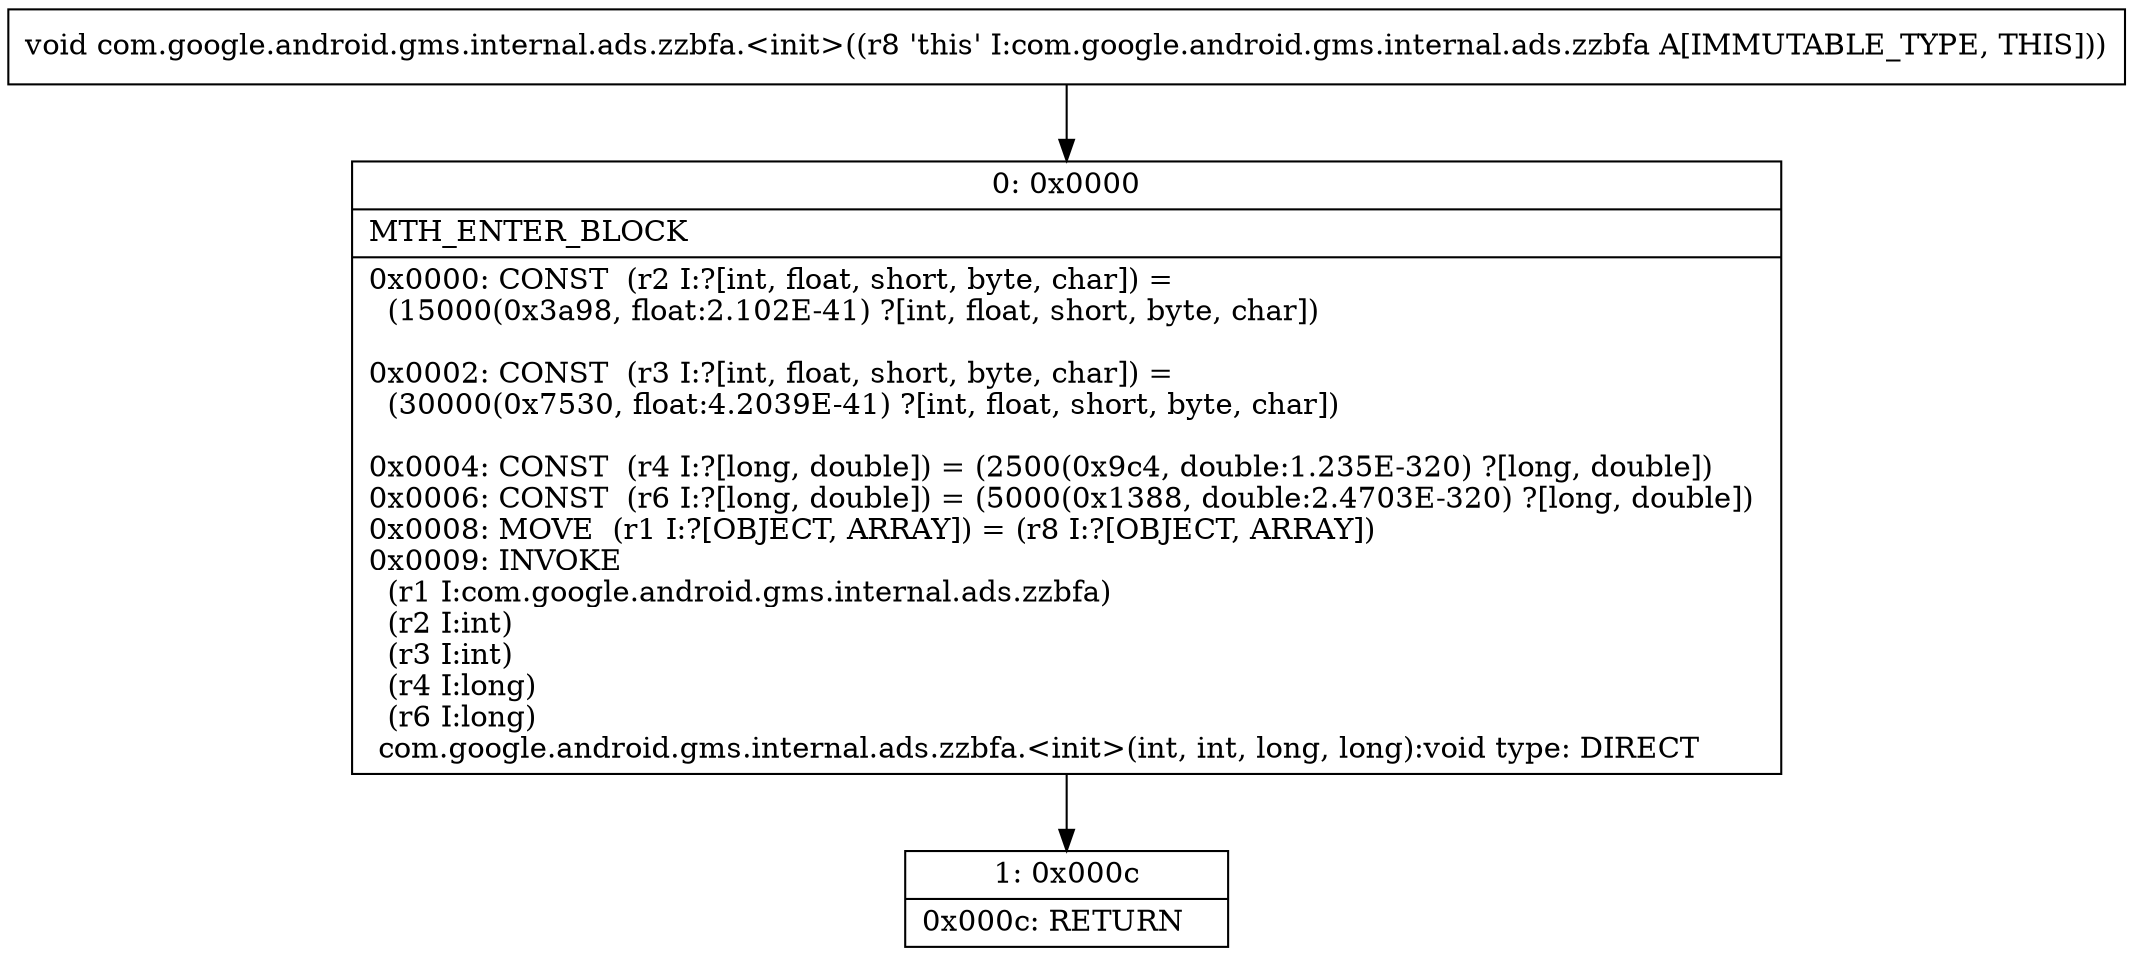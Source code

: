 digraph "CFG forcom.google.android.gms.internal.ads.zzbfa.\<init\>()V" {
Node_0 [shape=record,label="{0\:\ 0x0000|MTH_ENTER_BLOCK\l|0x0000: CONST  (r2 I:?[int, float, short, byte, char]) = \l  (15000(0x3a98, float:2.102E\-41) ?[int, float, short, byte, char])\l \l0x0002: CONST  (r3 I:?[int, float, short, byte, char]) = \l  (30000(0x7530, float:4.2039E\-41) ?[int, float, short, byte, char])\l \l0x0004: CONST  (r4 I:?[long, double]) = (2500(0x9c4, double:1.235E\-320) ?[long, double]) \l0x0006: CONST  (r6 I:?[long, double]) = (5000(0x1388, double:2.4703E\-320) ?[long, double]) \l0x0008: MOVE  (r1 I:?[OBJECT, ARRAY]) = (r8 I:?[OBJECT, ARRAY]) \l0x0009: INVOKE  \l  (r1 I:com.google.android.gms.internal.ads.zzbfa)\l  (r2 I:int)\l  (r3 I:int)\l  (r4 I:long)\l  (r6 I:long)\l com.google.android.gms.internal.ads.zzbfa.\<init\>(int, int, long, long):void type: DIRECT \l}"];
Node_1 [shape=record,label="{1\:\ 0x000c|0x000c: RETURN   \l}"];
MethodNode[shape=record,label="{void com.google.android.gms.internal.ads.zzbfa.\<init\>((r8 'this' I:com.google.android.gms.internal.ads.zzbfa A[IMMUTABLE_TYPE, THIS])) }"];
MethodNode -> Node_0;
Node_0 -> Node_1;
}

